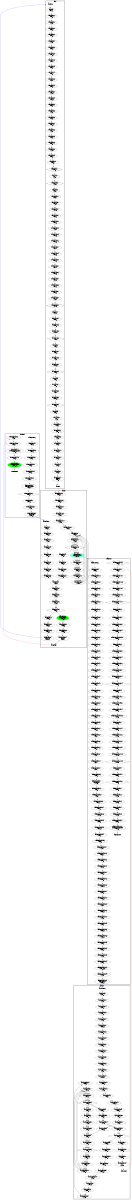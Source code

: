 digraph "CFG" {
fontsize=10;
orientation="portrait";
rankdir="TB";
size="10,8";
starts__bb40 [fontsize=10, label="\"starts__bb40\"\nWCET=4", width="0.01"];
starts__bb__20 [fontsize=10, label="\"starts__bb__20\"\nWCET=4", width="0.01"];
starts_exit [color="white", fontsize=10, label="starts_exit", width="0.01"];
starts__bb43__5 [fontsize=10, label="\"starts__bb43__5\"\nWCET=13", width="0.01"];
starts__bb262__1 [fontsize=10, label="\"starts__bb262__1\"\nRETURN\nWCET=0", width="0.01"];
starts__bb__48 [fontsize=10, label="\"starts__bb__48\"\nWCET=4", width="0.01"];
starts__bb99__5 [fontsize=10, label="\"starts__bb99__5\"\nWCET=4", width="0.01"];
starts__bb72 [fontsize=10, label="\"starts__bb72\"\nWCET=4", width="0.01"];
starts__bb43__27 [fontsize=10, label="\"starts__bb43__27\"\nWCET=4", width="0.01"];
starts__bb90__8 [fontsize=10, label="\"starts__bb90__8\"\nWCET=5", shape=diamond, width="0.01"];
starts__bb__46 [fontsize=10, label="\"starts__bb__46\"\nWCET=4", width="0.01"];
starts__bb43__19 [fontsize=10, label="\"starts__bb43__19\"\nWCET=6", width="0.01"];
starts__bb__61 [fontsize=10, label="\"starts__bb__61\"\nWCET=13", width="0.01"];
starts__bb99__7 [fontsize=10, label="\"starts__bb99__7\"\nWCET=4", width="0.01"];
starts__bb43__17 [fontsize=10, label="\"starts__bb43__17\"\nWCET=4", width="0.01"];
starts__bb81__3 [fontsize=10, label="\"starts__bb81__3\"\nWCET=4", width="0.01"];
starts__bb__63 [fontsize=10, label="\"starts__bb__63\"\nWCET=4", width="0.01"];
starts_entry [color="white", fontsize=10, height="0.01", label="starts_entry", width="0.01"];
starts__bb72__6 [fontsize=10, label="\"starts__bb72__6\"\nWCET=13", width="0.01"];
starts__bb__16 [fontsize=10, label="\"starts__bb__16\"\nWCET=4", width="0.01"];
starts__bb__70 [fontsize=10, label="\"starts__bb__70\"\nWCET=4", width="0.01"];
starts__bb81__6 [fontsize=10, label="\"starts__bb81__6\"\nWCET=13", width="0.01"];
starts__bb43__21 [fontsize=10, label="\"starts__bb43__21\"\nWCET=4", width="0.01"];
starts__bb43__10 [fontsize=10, label="\"starts__bb43__10\"\nWCET=4", width="0.01"];
starts__bb109 [fontsize=10, label="\"starts__bb109\"\nWCET=0", width="0.01"];
starts__bb43__2 [fontsize=10, label="\"starts__bb43__2\"\nWCET=4", width="0.01"];
starts__bb [fontsize=10, label="\"starts__bb\"\nWCET=4", width="0.01"];
starts__bb81__8 [fontsize=10, label="\"starts__bb81__8\"\nWCET=5", shape=diamond, width="0.01"];
starts__bb99__2 [fontsize=10, label="\"starts__bb99__2\"\nWCET=4", width="0.01"];
starts__bb99 [fontsize=10, label="\"starts__bb99\"\nWCET=4", width="0.01"];
starts__bb43__30 [fontsize=10, label="\"starts__bb43__30\"\nWCET=13", width="0.01"];
starts__bb43__8 [fontsize=10, label="\"starts__bb43__8\"\nWCET=4", width="0.01"];
starts__bb43__24 [fontsize=10, label="\"starts__bb43__24\"\nWCET=4", width="0.01"];
starts__bb__72 [fontsize=10, label="\"starts__bb__72\"\nWCET=5", shape=diamond, width="0.01"];
starts__bb72__1 [fontsize=10, label="\"starts__bb72__1\"\nWCET=4", width="0.01"];
starts__bb72__8 [fontsize=10, label="\"starts__bb72__8\"\nWCET=5", shape=diamond, width="0.01"];
starts__bb__54 [fontsize=10, label="\"starts__bb__54\"\nWCET=13", width="0.01"];
starts__bb99__10 [fontsize=10, label="\"starts__bb99__10\"\nWCET=6", width="0.01"];
starts__bb__36 [fontsize=10, label="\"starts__bb__36\"\nWCET=4", width="0.01"];
starts__bb__65 [fontsize=10, label="\"starts__bb__65\"\nWCET=4", width="0.01"];
starts__bb43__7 [fontsize=10, label="\"starts__bb43__7\"\nWCET=6", width="0.01"];
starts__bb__58 [fontsize=10, label="\"starts__bb__58\"\nWCET=4", width="0.01"];
starts__bb90__1 [fontsize=10, label="\"starts__bb90__1\"\nWCET=4", width="0.01"];
starts__bb__44 [fontsize=10, label="\"starts__bb__44\"\nWCET=4", width="0.01"];
starts__bb90 [fontsize=10, label="\"starts__bb90\"\nWCET=4", width="0.01"];
starts__bb99__6 [fontsize=10, label="\"starts__bb99__6\"\nWCET=4", width="0.01"];
starts__bb40__2 [fontsize=10, label="\"starts__bb40__2\"\nWCET=5", shape=diamond, width="0.01"];
starts__bb43__16 [fontsize=10, label="\"starts__bb43__16\"\nWCET=4", width="0.01"];
starts__bb__42 [fontsize=10, label="\"starts__bb__42\"\nWCET=11", width="0.01"];
starts__bb__55 [fontsize=10, label="\"starts__bb__55\"\nWCET=4", width="0.01"];
starts__bb90__3 [fontsize=10, label="\"starts__bb90__3\"\nWCET=4", width="0.01"];
starts__bb__68 [fontsize=10, label="\"starts__bb__68\"\nWCET=13", width="0.01"];
starts__bb43__23 [fontsize=10, label="\"starts__bb43__23\"\nWCET=6", width="0.01"];
starts__bb81__1 [fontsize=10, label="\"starts__bb81__1\"\nWCET=4", width="0.01"];
starts__bb__34 [fontsize=10, label="\"starts__bb__34\"\nWCET=4", width="0.01"];
starts__bb43__13 [fontsize=10, label="\"starts__bb43__13\"\nWCET=13", width="0.01"];
starts__bb43__25 [fontsize=10, label="\"starts__bb43__25\"\nWCET=4", width="0.01"];
starts__bb__43 [fontsize=10, label="\"starts__bb__43\"\nWCET=4", width="0.01"];
starts__bb90__6 [fontsize=10, label="\"starts__bb90__6\"\nWCET=13", width="0.01"];
starts__bb__69 [fontsize=10, label="\"starts__bb__69\"\nWCET=4", width="0.01"];
starts__bb43__15 [fontsize=10, label="\"starts__bb43__15\"\nWCET=6", width="0.01"];
starts__bb72__3 [fontsize=10, label="\"starts__bb72__3\"\nWCET=4", width="0.01"];
starts__bb43__32 [fontsize=10, label="\"starts__bb43__32\"\nWCET=5", shape=diamond, width="0.01"];
starts__bb262 [fontsize=10, label="\"starts__bb262\"\nWCET=4", width="0.01"];
starts__bb__56 [fontsize=10, label="\"starts__bb__56\"\nWCET=4", width="0.01"];
starts__bb99__11 [fontsize=10, label="\"starts__bb99__11\"\nWCET=0", width="0.01"];
starts__bb__18 [fontsize=10, label="\"starts__bb__18\"\nWCET=4", width="0.01"];
starts__bb__62 [fontsize=10, label="\"starts__bb__62\"\nWCET=4", width="0.01"];
starts__bb43 [fontsize=10, label="\"starts__bb43\"\nWCET=4", width="0.01"];
starts__bb__51 [fontsize=10, label="\"starts__bb__51\"\nWCET=13", width="0.01"];
starts__bb__39 [fontsize=10, label="\"starts__bb__39\"\nWCET=13", width="0.01"];
starts__bb99__1 [fontsize=10, label="\"starts__bb99__1\"\nWCET=4", width="0.01"];
starts__bb81 [fontsize=10, label="\"starts__bb81\"\nWCET=4", width="0.01"];
starts__bb43__20 [fontsize=10, label="\"starts__bb43__20\"\nWCET=4", width="0.01"];
starts__bb__32 [fontsize=10, label="\"starts__bb__32\"\nWCET=4", width="0.01"];
add_cell__bb13__7 [fontsize=10, label="\"add_cell__bb13__7\"\nWCET=6", width="0.01"];
add_cell__bb22 [fontsize=10, label="\"add_cell__bb22\"\nWCET=6", width="0.01"];
add_cell__bb28 [fontsize=10, label="\"add_cell__bb28\"\nWCET=6", width="0.01"];
add_cell__bb13__6 [fontsize=10, label="\"add_cell__bb13__6\"\nWCET=6", width="0.01"];
add_cell__bb13__11 [fontsize=10, label="\"add_cell__bb13__11\"\nWCET=2", width="0.01"];
add_cell__bb26 [color=aquamarine, fontsize=10, label="add_cell__bb26\nCREATE _taskFunc0_\nWCET=15", style=filled, width="0.01"];
add_cell__bb4__8 [fontsize=10, label="\"add_cell__bb4__8\"\nWCET=7", shape=diamond, width="0.01"];
add_cell__bb13 [fontsize=10, label="\"add_cell__bb13\"\nWCET=6", width="0.01"];
add_cell__bb__31 [fontsize=10, label="\"add_cell__bb__31\"\nWCET=6", width="0.01"];
add_cell__bb4__1 [fontsize=10, label="\"add_cell__bb4__1\"\nWCET=6", width="0.01"];
add_cell__bb35__1 [fontsize=10, label="\"add_cell__bb35__1\"\nWCET=6", width="0.01"];
add_cell__bb35__2 [fontsize=10, label="\"add_cell__bb35__2\"\nWCET=6", width="0.01"];
add_cell__bb31 [fontsize=10, label="\"add_cell__bb31\"\nWCET=2", width="0.01"];
add_cell__bb22__3 [fontsize=10, label="\"add_cell__bb22__3\"\nWCET=7", shape=diamond, width="0.01"];
add_cell__bb26__1 [fontsize=10, label="\"add_cell__bb26__1\"\nWCET=2", width="0.01"];
add_cell__bb__17 [fontsize=10, label="\"add_cell__bb__17\"\nWCET=6", width="0.01"];
add_cell__bb22__1 [fontsize=10, label="\"add_cell__bb22__1\"\nWCET=6", width="0.01"];
add_cell__bb13__5 [fontsize=10, label="\"add_cell__bb13__5\"\nWCET=6", width="0.01"];
add_cell_exit [color="white", fontsize=10, label="add_cell_exit", width="0.01"];
add_cell__bb__33 [fontsize=10, label="\"add_cell__bb__33\"\nWCET=2", width="0.01"];
add_cell__bb35 [color=green, fontsize=10, label="add_cell__bb35\n(add_cell)taskwait\nWCET=15", style=filled, width="0.01"];
add_cell__bb [fontsize=10, label="\"add_cell__bb\"\nWCET=6", width="0.01"];
add_cell__bb13__4 [fontsize=10, label="add_cell__bb13__4\nCALL starts\nWCET=15", width="0.01"];
add_cell_entry [color="white", fontsize=10, height="0.01", label="add_cell_entry", width="0.01"];
add_cell__bb13__10 [fontsize=10, label="\"add_cell__bb13__10\"\nWCET=6", width="0.01"];
add_cell__bb32 [fontsize=10, label="\"add_cell__bb32\"\nWCET=6", width="0.01"];
add_cell__bb4__6 [fontsize=10, label="\"add_cell__bb4__6\"\nWCET=13", width="0.01"];
add_cell__bb__19 [fontsize=10, label="\"add_cell__bb__19\"\nWCET=6", width="0.01"];
add_cell__bb4__3 [fontsize=10, label="\"add_cell__bb4__3\"\nWCET=6", width="0.01"];
add_cell__bb__32 [fontsize=10, label="\"add_cell__bb__32\"\nWCET=6", width="0.01"];
add_cell__bb32__2 [fontsize=10, label="\"add_cell__bb32__2\"\nWCET=8", width="0.01"];
add_cell__bb__15 [fontsize=10, label="\"add_cell__bb__15\"\nWCET=6", width="0.01"];
add_cell__bb32__3 [fontsize=10, label="\"add_cell__bb32__3\"\nWCET=2", width="0.01"];
add_cell__bb13__9 [fontsize=10, label="\"add_cell__bb13__9\"\nWCET=8", width="0.01"];
add_cell__bb35__4 [fontsize=10, label="\"add_cell__bb35__4\"\nRETURN\nWCET=2", width="0.01"];
add_cell__bb28__3 [fontsize=10, label="\"add_cell__bb28__3\"\nWCET=2", width="0.01"];
add_cell__bb13__3 [fontsize=10, label="\"add_cell__bb13__3\"\nWCET=6", width="0.01"];
add_cell__bb__30 [fontsize=10, label="\"add_cell__bb__30\"\nWCET=6", width="0.01"];
add_cell__bb13__1 [fontsize=10, label="\"add_cell__bb13__1\"\nWCET=6", width="0.01"];
add_cell__bb4 [fontsize=10, label="\"add_cell__bb4\"\nWCET=6", width="0.01"];
add_cell__bb28__2 [fontsize=10, label="\"add_cell__bb28__2\"\nWCET=8", width="0.01"];
lay_down__bb62__3 [fontsize=10, label="\"lay_down__bb62__3\"\nWCET=0", width="0.01"];
lay_down__bb66 [fontsize=10, label="\"lay_down__bb66\"\nWCET=4", width="0.01"];
lay_down__bb65 [fontsize=10, label="\"lay_down__bb65\"\nWCET=0", width="0.01"];
lay_down__bb__22 [fontsize=10, label="\"lay_down__bb__22\"\nWCET=4", width="0.01"];
lay_down__bb50__6 [fontsize=10, label="\"lay_down__bb50__6\"\nWCET=4", width="0.01"];
lay_down__bb__45 [fontsize=10, label="\"lay_down__bb__45\"\nWCET=4", width="0.01"];
lay_down__bb50__9 [fontsize=10, label="\"lay_down__bb50__9\"\nWCET=18", width="0.01"];
lay_down__bb39__10 [fontsize=10, label="\"lay_down__bb39__10\"\nWCET=6", shape=diamond, width="0.01"];
lay_down__bb29 [fontsize=10, label="\"lay_down__bb29\"\nWCET=4", width="0.01"];
lay_down__bb61 [fontsize=10, label="\"lay_down__bb61\"\nWCET=0", width="0.01"];
lay_down__bb__12 [fontsize=10, label="\"lay_down__bb__12\"\nWCET=4", width="0.01"];
lay_down__bb62 [fontsize=10, label="\"lay_down__bb62\"\nWCET=4", width="0.01"];
lay_down__bb__48 [fontsize=10, label="\"lay_down__bb__48\"\nWCET=13", width="0.01"];
lay_down__bb70__1 [fontsize=10, label="\"lay_down__bb70__1\"\nRETURN\nWCET=0", width="0.01"];
lay_down__bb__38 [fontsize=10, label="\"lay_down__bb__38\"\nWCET=4", width="0.01"];
lay_down__bb39__7 [fontsize=10, label="\"lay_down__bb39__7\"\nWCET=18", width="0.01"];
lay_down__bb__42 [fontsize=10, label="\"lay_down__bb__42\"\nWCET=4", width="0.01"];
lay_down__bb__52 [fontsize=10, label="\"lay_down__bb__52\"\nWCET=0", width="0.01"];
lay_down__bb [fontsize=10, label="\"lay_down__bb\"\nWCET=4", width="0.01"];
lay_down__bb60__1 [fontsize=10, label="\"lay_down__bb60__1\"\nWCET=0", width="0.01"];
lay_down__bb__41 [fontsize=10, label="\"lay_down__bb__41\"\nWCET=13", width="0.01"];
lay_down__bb39 [fontsize=10, label="\"lay_down__bb39\"\nWCET=4", width="0.01"];
lay_down__bb35 [fontsize=10, label="\"lay_down__bb35\"\nWCET=4", width="0.01"];
lay_down__bb__27 [fontsize=10, label="\"lay_down__bb__27\"\nWCET=13", width="0.01"];
lay_down__bb39__2 [fontsize=10, label="\"lay_down__bb39__2\"\nWCET=4", width="0.01"];
lay_down__bb29__1 [fontsize=10, label="\"lay_down__bb29__1\"\nWCET=4", width="0.01"];
lay_down__bb39__4 [fontsize=10, label="\"lay_down__bb39__4\"\nWCET=4", width="0.01"];
lay_down__bb33 [fontsize=10, label="\"lay_down__bb33\"\nWCET=4", width="0.01"];
lay_down__bb__24 [fontsize=10, label="\"lay_down__bb__24\"\nWCET=4", width="0.01"];
lay_down__bb__35 [fontsize=10, label="\"lay_down__bb__35\"\nWCET=4", width="0.01"];
lay_down__bb33__1 [fontsize=10, label="\"lay_down__bb33__1\"\nWCET=4", width="0.01"];
lay_down__bb35__3 [fontsize=10, label="\"lay_down__bb35__3\"\nWCET=5", shape=diamond, width="0.01"];
lay_down__bb__34 [fontsize=10, label="\"lay_down__bb__34\"\nWCET=13", width="0.01"];
lay_down_entry [color="white", fontsize=10, height="0.01", label="lay_down_entry", width="0.01"];
lay_down__bb50__2 [fontsize=10, label="\"lay_down__bb50__2\"\nWCET=4", width="0.01"];
lay_down__bb50__4 [fontsize=10, label="\"lay_down__bb50__4\"\nWCET=4", width="0.01"];
lay_down__bb70 [fontsize=10, label="\"lay_down__bb70\"\nWCET=4", width="0.01"];
lay_down__bb__14 [fontsize=10, label="\"lay_down__bb__14\"\nWCET=4", width="0.01"];
lay_down__bb__36 [fontsize=10, label="\"lay_down__bb__36\"\nWCET=4", width="0.01"];
lay_down__bb33__2 [fontsize=10, label="\"lay_down__bb33__2\"\nWCET=0", width="0.01"];
lay_down__bb__49 [fontsize=10, label="\"lay_down__bb__49\"\nWCET=4", width="0.01"];
lay_down__bb__31 [fontsize=10, label="\"lay_down__bb__31\"\nWCET=4", width="0.01"];
lay_down__bb60 [fontsize=10, label="\"lay_down__bb60\"\nWCET=4", width="0.01"];
lay_down_exit [color="white", fontsize=10, label="lay_down_exit", width="0.01"];
lay_down__bb50 [fontsize=10, label="\"lay_down__bb50\"\nWCET=4", width="0.01"];
lay_down__bb__51 [fontsize=10, label="\"lay_down__bb__51\"\nWCET=4", width="0.01"];
lay_down__bb__29 [fontsize=10, label="\"lay_down__bb__29\"\nWCET=4", width="0.01"];
lay_down__bb__28 [fontsize=10, label="\"lay_down__bb__28\"\nWCET=4", width="0.01"];
lay_down__bb35__1 [fontsize=10, label="\"lay_down__bb35__1\"\nWCET=4", width="0.01"];
lay_down__bb66__2 [fontsize=10, label="\"lay_down__bb66__2\"\nWCET=6", width="0.01"];
lay_down__bb66__3 [fontsize=10, label="\"lay_down__bb66__3\"\nWCET=0", width="0.01"];
lay_down__bb__50 [fontsize=10, label="\"lay_down__bb__50\"\nWCET=4", width="0.01"];
lay_down__bb50__10 [fontsize=10, label="\"lay_down__bb50__10\"\nWCET=0", width="0.01"];
lay_down__bb62__2 [fontsize=10, label="\"lay_down__bb62__2\"\nWCET=6", width="0.01"];
lay_down__bb29__3 [fontsize=10, label="\"lay_down__bb29__3\"\nWCET=5", shape=diamond, width="0.01"];
lay_down__bb__43 [fontsize=10, label="\"lay_down__bb__43\"\nWCET=4", width="0.01"];
_thrFunc0___bb__13 [fontsize=10, label="\"_thrFunc0___bb__13\"\nWCET=4", width="0.01"];
_thrFunc0___bb__16 [fontsize=10, label="\"_thrFunc0___bb__16\"\nWCET=5", shape=diamond, width="0.01"];
_thrFunc0___bb8 [fontsize=10, label="\"_thrFunc0___bb8\"\nWCET=4", width="0.01"];
_thrFunc0___bb8__2 [fontsize=10, label="\"_thrFunc0___bb8__2\"\nWCET=4", width="0.01"];
_thrFunc0___bb14 [fontsize=10, label="_thrFunc0___bb14\n(_thrFunc0_)leaving_single\nWCET=13", width="0.01"];
_thrFunc0___bb15 [color=green, fontsize=10, label="_thrFunc0___bb15\n(_thrFunc0_)taskwait\nWCET=13", style=filled, width="0.01"];
_thrFunc0___bb__8 [fontsize=10, label="\"_thrFunc0___bb__8\"\nWCET=4", width="0.01"];
_thrFunc0___bb__6 [fontsize=10, label="\"_thrFunc0___bb__6\"\nWCET=4", width="0.01"];
_thrFunc0___bb__12 [fontsize=10, label="\"_thrFunc0___bb__12\"\nWCET=4", width="0.01"];
_thrFunc0___bb__14 [fontsize=10, label="_thrFunc0___bb__14\n(_thrFunc0_)mysingle\nWCET=13", width="0.01"];
_thrFunc0___bb8__5 [fontsize=10, label="\"_thrFunc0___bb8__5\"\nWCET=5", width="0.01"];
_thrFunc0__exit [color="white", fontsize=10, label="_thrFunc0__exit", width="0.01"];
_thrFunc0___bb8__3 [fontsize=10, label="_thrFunc0___bb8__3\nCALL add_cell\nWCET=13", width="0.01"];
_thrFunc0___bb [fontsize=10, label="\"_thrFunc0___bb\"\nWCET=4", width="0.01"];
_thrFunc0___bb8__6 [fontsize=10, label="\"_thrFunc0___bb8__6\"\nWCET=0", width="0.01"];
_thrFunc0___bb__10 [fontsize=10, label="\"_thrFunc0___bb__10\"\nWCET=4", width="0.01"];
_thrFunc0___bb14__1 [fontsize=10, label="\"_thrFunc0___bb14__1\"\nWCET=0", width="0.01"];
_thrFunc0__entry [color="white", fontsize=10, height="0.01", label="_thrFunc0__entry", width="0.01"];
_taskFunc0___bb__89 [fontsize=10, label="\"_taskFunc0___bb__89\"\nWCET=4", width="0.01"];
_taskFunc0___bb161__6 [fontsize=10, label="\"_taskFunc0___bb161__6\"\nWCET=4", width="0.01"];
_taskFunc0___bb__153 [fontsize=10, label="\"_taskFunc0___bb__153\"\nWCET=5", shape=diamond, width="0.01"];
_taskFunc0___bb__139 [fontsize=10, label="\"_taskFunc0___bb__139\"\nWCET=4", width="0.01"];
_taskFunc0___bb__149 [fontsize=10, label="\"_taskFunc0___bb__149\"\nWCET=4", width="0.01"];
_taskFunc0___bb [fontsize=10, label="\"_taskFunc0___bb\"\nWCET=4", width="0.01"];
_taskFunc0___bb__35 [fontsize=10, label="\"_taskFunc0___bb__35\"\nWCET=4", width="0.01"];
_taskFunc0___bb__40 [fontsize=10, label="\"_taskFunc0___bb__40\"\nWCET=4", width="0.01"];
_taskFunc0___bb__127 [fontsize=10, label="\"_taskFunc0___bb__127\"\nWCET=4", width="0.01"];
_taskFunc0__entry [color="white", fontsize=10, height="0.01", label="_taskFunc0__entry", width="0.01"];
_taskFunc0___bb111__1 [fontsize=10, label="\"_taskFunc0___bb111__1\"\nWCET=4", width="0.01"];
_taskFunc0___bb211 [fontsize=10, label="\"_taskFunc0___bb211\"\nWCET=0", width="0.01"];
_taskFunc0___bb161__8 [fontsize=10, label="\"_taskFunc0___bb161__8\"\nWCET=8", width="0.01"];
_taskFunc0___bb212 [fontsize=10, label="\"_taskFunc0___bb212\"\nWCET=0", width="0.01"];
_taskFunc0___bb__50 [fontsize=10, label="\"_taskFunc0___bb__50\"\nWCET=4", width="0.01"];
_taskFunc0___bb__116 [fontsize=10, label="\"_taskFunc0___bb__116\"\nWCET=13", width="0.01"];
_taskFunc0___bb123__1 [fontsize=10, label="\"_taskFunc0___bb123__1\"\nWCET=4", width="0.01"];
_taskFunc0___bb__121 [fontsize=10, label="\"_taskFunc0___bb__121\"\nWCET=13", width="0.01"];
_taskFunc0___bb111__8 [fontsize=10, label="\"_taskFunc0___bb111__8\"\nWCET=13", width="0.01"];
_taskFunc0___bb__129 [fontsize=10, label="\"_taskFunc0___bb__129\"\nWCET=4", width="0.01"];
_taskFunc0___bb149 [fontsize=10, label="\"_taskFunc0___bb149\"\nWCET=4", width="0.01"];
_taskFunc0___bb__57 [fontsize=10, label="\"_taskFunc0___bb__57\"\nWCET=4", width="0.01"];
_taskFunc0___bb135__4 [fontsize=10, label="\"_taskFunc0___bb135__4\"\nWCET=4", width="0.01"];
_taskFunc0___bb__63 [fontsize=10, label="\"_taskFunc0___bb__63\"\nWCET=4", width="0.01"];
_taskFunc0___bb__52 [fontsize=10, label="\"_taskFunc0___bb__52\"\nWCET=6", width="0.01"];
_taskFunc0___bb__42 [fontsize=10, label="\"_taskFunc0___bb__42\"\nWCET=6", width="0.01"];
_taskFunc0___bb111__4 [fontsize=10, label="\"_taskFunc0___bb111__4\"\nWCET=4", width="0.01"];
_taskFunc0___bb__70 [fontsize=10, label="\"_taskFunc0___bb__70\"\nWCET=4", width="0.01"];
_taskFunc0___bb__66 [fontsize=10, label="\"_taskFunc0___bb__66\"\nWCET=4", width="0.01"];
_taskFunc0___bb123__3 [fontsize=10, label="\"_taskFunc0___bb123__3\"\nWCET=4", width="0.01"];
_taskFunc0___bb__96 [fontsize=10, label="\"_taskFunc0___bb__96\"\nWCET=4", width="0.01"];
_taskFunc0___bb123__4___1 [fontsize=10, label="\"_taskFunc0___bb123__4___1\"\nWCET=0", width="0.01"];
_taskFunc0___bb__27 [fontsize=10, label="\"_taskFunc0___bb__27\"\nWCET=4", width="0.01"];
_taskFunc0___bb135 [fontsize=10, label="\"_taskFunc0___bb135\"\nWCET=4", width="0.01"];
_taskFunc0___bb__151 [fontsize=10, label="_taskFunc0___bb__151\nCALL lay_down\nWCET=13", width="0.01"];
_taskFunc0___bb__67 [fontsize=10, label="\"_taskFunc0___bb__67\"\nWCET=10", width="0.01"];
_taskFunc0___bb__106 [fontsize=10, label="\"_taskFunc0___bb__106\"\nWCET=4", width="0.01"];
_taskFunc0___bb__62 [fontsize=10, label="\"_taskFunc0___bb__62\"\nWCET=4", width="0.01"];
_taskFunc0___bb149__4___1 [fontsize=10, label="\"_taskFunc0___bb149__4___1\"\nWCET=0", width="0.01"];
_taskFunc0___bb__30 [fontsize=10, label="\"_taskFunc0___bb__30\"\nWCET=4", width="0.01"];
_taskFunc0___bb161__15 [fontsize=10, label="\"_taskFunc0___bb161__15\"\nWCET=5", shape=diamond, width="0.01"];
_taskFunc0___bb__83 [fontsize=10, label="\"_taskFunc0___bb__83\"\nWCET=11", width="0.01"];
_taskFunc0___bb__122 [fontsize=10, label="\"_taskFunc0___bb__122\"\nWCET=4", width="0.01"];
_taskFunc0___bb123 [fontsize=10, label="\"_taskFunc0___bb123\"\nWCET=4", width="0.01"];
_taskFunc0___bb__100 [fontsize=10, label="\"_taskFunc0___bb__100\"\nWCET=13", width="0.01"];
_taskFunc0___bb__54 [fontsize=10, label="\"_taskFunc0___bb__54\"\nWCET=4", width="0.01"];
_taskFunc0___bb215 [fontsize=10, label="\"_taskFunc0___bb215\"\nWCET=4", width="0.01"];
_taskFunc0___bb__143 [fontsize=10, label="\"_taskFunc0___bb__143\"\nWCET=17", width="0.01"];
_taskFunc0___bb__18 [fontsize=10, label="\"_taskFunc0___bb__18\"\nWCET=4", width="0.01"];
_taskFunc0___bb161__4 [fontsize=10, label="\"_taskFunc0___bb161__4\"\nWCET=4", width="0.01"];
_taskFunc0___bb__93 [fontsize=10, label="\"_taskFunc0___bb__93\"\nWCET=13", width="0.01"];
_taskFunc0___bb149__1 [fontsize=10, label="\"_taskFunc0___bb149__1\"\nWCET=4", width="0.01"];
_taskFunc0___bb111__3 [fontsize=10, label="\"_taskFunc0___bb111__3\"\nWCET=4", width="0.01"];
_taskFunc0__exit [color="white", fontsize=10, label="_taskFunc0__exit", width="0.01"];
_taskFunc0___bb__77 [fontsize=10, label="_taskFunc0___bb__77\nCALL memcpy\nWCET=20", width="0.01"];
_taskFunc0___bb__61 [fontsize=10, label="\"_taskFunc0___bb__61\"\nWCET=6", width="0.01"];
_taskFunc0___bb135__11 [fontsize=10, label="\"_taskFunc0___bb135__11\"\nWCET=13", width="0.01"];
_taskFunc0___bb__56 [fontsize=10, label="\"_taskFunc0___bb__56\"\nWCET=6", width="0.01"];
_taskFunc0___bb214 [fontsize=10, label="\"_taskFunc0___bb214\"\nWCET=0", width="0.01"];
_taskFunc0___bb__47 [fontsize=10, label="\"_taskFunc0___bb__47\"\nWCET=6", width="0.01"];
_taskFunc0___bb161 [fontsize=10, label="\"_taskFunc0___bb161\"\nWCET=4", width="0.01"];
_taskFunc0___bb161__9 [fontsize=10, label="\"_taskFunc0___bb161__9\"\nWCET=4", width="0.01"];
_taskFunc0___bb__111 [fontsize=10, label="\"_taskFunc0___bb__111\"\nWCET=4", width="0.01"];
_taskFunc0___bb161__13 [fontsize=10, label="\"_taskFunc0___bb161__13\"\nWCET=13", width="0.01"];
_taskFunc0___bb135__3 [fontsize=10, label="\"_taskFunc0___bb135__3\"\nWCET=4", width="0.01"];
_taskFunc0___bb__25 [fontsize=10, label="\"_taskFunc0___bb__25\"\nWCET=4", width="0.01"];
_taskFunc0___bb__20 [fontsize=10, label="\"_taskFunc0___bb__20\"\nWCET=4", width="0.01"];
_taskFunc0___bb__43 [fontsize=10, label="\"_taskFunc0___bb__43\"\nWCET=4", width="0.01"];
_taskFunc0___bb194 [fontsize=10, label="\"_taskFunc0___bb194\"\nWCET=4", width="0.01"];
_taskFunc0___bb__33 [fontsize=10, label="\"_taskFunc0___bb__33\"\nWCET=4", width="0.01"];
_taskFunc0___bb149__4 [fontsize=10, label="\"_taskFunc0___bb149__4\"\nWCET=4", width="0.01"];
_taskFunc0___bb__110 [fontsize=10, label="\"_taskFunc0___bb__110\"\nWCET=17", width="0.01"];
_taskFunc0___bb__145 [fontsize=10, label="\"_taskFunc0___bb__145\"\nWCET=4", width="0.01"];
_taskFunc0___bb__146 [fontsize=10, label="\"_taskFunc0___bb__146\"\nWCET=4", width="0.01"];
_taskFunc0___bb__113 [fontsize=10, label="\"_taskFunc0___bb__113\"\nWCET=4", width="0.01"];
_taskFunc0___bb149__3 [fontsize=10, label="\"_taskFunc0___bb149__3\"\nWCET=6", width="0.01"];
_taskFunc0___bb__38 [fontsize=10, label="\"_taskFunc0___bb__38\"\nWCET=4", width="0.01"];
_taskFunc0___bb__37 [fontsize=10, label="\"_taskFunc0___bb__37\"\nWCET=6", width="0.01"];
_taskFunc0___bb194__1 [fontsize=10, label="\"_taskFunc0___bb194__1\"\nWCET=4", width="0.01"];
_taskFunc0___bb__28 [fontsize=10, label="\"_taskFunc0___bb__28\"\nWCET=4", width="0.01"];
_taskFunc0___bb__45 [fontsize=10, label="\"_taskFunc0___bb__45\"\nWCET=4", width="0.01"];
_taskFunc0___bb194__3 [fontsize=10, label="\"_taskFunc0___bb194__3\"\nWCET=5", shape=diamond, width="0.01"];
_taskFunc0___bb__148 [fontsize=10, label="\"_taskFunc0___bb__148\"\nWCET=16388", width="0.01"];
_taskFunc0___bb__48 [fontsize=10, label="\"_taskFunc0___bb__48\"\nWCET=4", width="0.01"];
_taskFunc0___bb__136 [fontsize=10, label="\"_taskFunc0___bb__136\"\nWCET=13", width="0.01"];
_taskFunc0___bb__59 [fontsize=10, label="\"_taskFunc0___bb__59\"\nWCET=4", width="0.01"];
_taskFunc0___bb215__1 [fontsize=10, label="\"_taskFunc0___bb215__1\"\nWCET=4", width="0.01"];
_taskFunc0___bb111__11 [fontsize=10, label="\"_taskFunc0___bb111__11\"\nWCET=7", shape=diamond, width="0.01"];
_taskFunc0___bb135__6 [fontsize=10, label="\"_taskFunc0___bb135__6\"\nWCET=6", width="0.01"];
_taskFunc0___bb__88 [fontsize=10, label="\"_taskFunc0___bb__88\"\nWCET=13", width="0.01"];
_taskFunc0___bb123__4 [fontsize=10, label="\"_taskFunc0___bb123__4\"\nWCET=4", width="0.01"];
_taskFunc0___bb135__7 [fontsize=10, label="\"_taskFunc0___bb135__7\"\nWCET=4", width="0.01"];
_taskFunc0___bb__80 [fontsize=10, label="\"_taskFunc0___bb__80\"\nWCET=4", width="0.01"];
_taskFunc0___bb__32 [fontsize=10, label="\"_taskFunc0___bb__32\"\nWCET=6", width="0.01"];
_taskFunc0___bb__126 [fontsize=10, label="\"_taskFunc0___bb__126\"\nWCET=13", width="0.01"];
_taskFunc0___bb__103 [fontsize=10, label="\"_taskFunc0___bb__103\"\nWCET=11", width="0.01"];
_taskFunc0___bb__133 [fontsize=10, label="\"_taskFunc0___bb__133\"\nWCET=13", width="0.01"];
_taskFunc0___bb__84 [fontsize=10, label="\"_taskFunc0___bb__84\"\nWCET=4", width="0.01"];
_taskFunc0___bb__78 [fontsize=10, label="\"_taskFunc0___bb__78\"\nWCET=4", width="0.01"];
_taskFunc0___bb__94 [fontsize=10, label="\"_taskFunc0___bb__94\"\nWCET=4", width="0.01"];
_taskFunc0___bb__73 [fontsize=10, label="\"_taskFunc0___bb__73\"\nWCET=4", width="0.01"];
_taskFunc0___bb__71 [fontsize=10, label="\"_taskFunc0___bb__71\"\nWCET=4", width="0.01"];
_taskFunc0___bb135__14 [fontsize=10, label="\"_taskFunc0___bb135__14\"\nWCET=7", shape=diamond, width="0.01"];
_taskFunc0___bb215__3 [fontsize=10, label="_taskFunc0___bb215__3\n(_taskFunc0_)taskenv_free\nWCET=13", width="0.01"];
_taskFunc0___bb__117 [fontsize=10, label="\"_taskFunc0___bb__117\"\nWCET=4", width="0.01"];
_taskFunc0___bb213 [fontsize=10, label="\"_taskFunc0___bb213\"\nWCET=0", width="0.01"];
_taskFunc0___bb111 [fontsize=10, label="\"_taskFunc0___bb111\"\nWCET=4", width="0.01"];
starts__bb40 -> starts__bb40__2  [key=0];
starts__bb__20 -> starts__bb__32  [key=0];
starts_exit -> add_cell__bb13__5  [color=red, key=0];
starts__bb43__5 -> starts__bb43__7  [key=0];
starts__bb262__1 -> starts_exit  [key=0];
starts__bb__48 -> starts__bb__51  [key=0];
starts__bb99__5 -> starts__bb99__6  [key=0];
starts__bb72 -> starts__bb72__1  [key=0];
starts__bb43__27 -> starts__bb43__30  [key=0];
starts__bb90__8 -> starts__bb99  [key=0];
starts__bb__46 -> starts__bb__48  [key=0];
starts__bb43__19 -> starts__bb43__20  [key=0];
starts__bb__61 -> starts__bb__62  [key=0];
starts__bb99__7 -> starts__bb99__10  [key=0];
starts__bb43__17 -> starts__bb43__19  [key=0];
starts__bb81__3 -> starts__bb81__6  [key=0];
starts__bb__63 -> starts__bb__65  [key=0];
starts_entry -> starts__bb  [key=0];
starts__bb72__6 -> starts__bb72__8  [key=0];
starts__bb__16 -> starts__bb__18  [key=0];
starts__bb__70 -> starts__bb__72  [key=0];
starts__bb81__6 -> starts__bb81__8  [key=0];
starts__bb43__21 -> starts__bb43__23  [key=0];
starts__bb43__10 -> starts__bb43__13  [key=0];
starts__bb109 -> starts__bb262  [key=0];
starts__bb43__2 -> starts__bb43__5  [key=0];
starts__bb -> starts__bb__16  [key=0];
starts__bb81__8 -> starts__bb90  [key=0];
starts__bb99__2 -> starts__bb99__5  [key=0];
starts__bb99 -> starts__bb99__1  [key=0];
starts__bb43__30 -> starts__bb43__32  [key=0];
starts__bb43__8 -> starts__bb43__10  [key=0];
starts__bb43__24 -> starts__bb43__25  [key=0];
starts__bb__72 -> starts__bb40  [key=0];
starts__bb72__1 -> starts__bb72__3  [key=0];
starts__bb72__8 -> starts__bb81  [key=0];
starts__bb__54 -> starts__bb__55  [key=0];
starts__bb99__10 -> starts__bb99__11  [key=0];
starts__bb__36 -> starts__bb__39  [key=0];
starts__bb__65 -> starts__bb__68  [key=0];
starts__bb43__7 -> starts__bb43__8  [key=0];
starts__bb__58 -> starts__bb__61  [key=0];
starts__bb90__1 -> starts__bb90__3  [key=0];
starts__bb__44 -> starts__bb__46  [key=0];
starts__bb90 -> starts__bb90__1  [key=0];
starts__bb99__6 -> starts__bb99__7  [key=0];
starts__bb40__2 -> starts__bb43  [key=0];
starts__bb43__16 -> starts__bb43__17  [key=0];
starts__bb__42 -> starts__bb__43  [key=0];
starts__bb__55 -> starts__bb__56  [key=0];
starts__bb90__3 -> starts__bb90__6  [key=0];
starts__bb__68 -> starts__bb__69  [key=0];
starts__bb43__23 -> starts__bb43__24  [key=0];
starts__bb81__1 -> starts__bb81__3  [key=0];
starts__bb__34 -> starts__bb__36  [key=0];
starts__bb43__13 -> starts__bb43__15  [key=0];
starts__bb43__25 -> starts__bb43__27  [key=0];
starts__bb__43 -> starts__bb__44  [key=0];
starts__bb90__6 -> starts__bb90__8  [key=0];
starts__bb__69 -> starts__bb__70  [key=0];
starts__bb43__15 -> starts__bb43__16  [key=0];
starts__bb72__3 -> starts__bb72__6  [key=0];
starts__bb43__32 -> starts__bb72  [key=0];
starts__bb262 -> starts__bb262__1  [key=0];
starts__bb__56 -> starts__bb__58  [key=0];
starts__bb99__11 -> starts__bb109  [key=0];
starts__bb__18 -> starts__bb__20  [key=0];
starts__bb__62 -> starts__bb__63  [key=0];
starts__bb43 -> starts__bb43__2  [key=0];
starts__bb__51 -> starts__bb__54  [key=0];
starts__bb__39 -> starts__bb__42  [key=0];
starts__bb99__1 -> starts__bb99__2  [key=0];
starts__bb81 -> starts__bb81__1  [key=0];
starts__bb43__20 -> starts__bb43__21  [key=0];
starts__bb__32 -> starts__bb__34  [key=0];
add_cell__bb13__7 -> add_cell__bb13__9  [key=0];
add_cell__bb22 -> add_cell__bb22__1  [key=0];
add_cell__bb22 -> add_cell__bb22__1  [key=1];
add_cell__bb22 -> add_cell__bb22__1  [key=2];
add_cell__bb22 -> add_cell__bb22__1  [key=3];
add_cell__bb22 -> add_cell__bb22__1  [key=4];
add_cell__bb22 -> add_cell__bb22__1  [key=5];
add_cell__bb28 -> add_cell__bb28__2  [key=0];
add_cell__bb28 -> add_cell__bb28__2  [key=1];
add_cell__bb28 -> add_cell__bb28__2  [key=2];
add_cell__bb28 -> add_cell__bb28__2  [key=3];
add_cell__bb28 -> add_cell__bb28__2  [key=4];
add_cell__bb13__6 -> add_cell__bb13__7  [key=0];
add_cell__bb13__11 -> add_cell__bb22  [key=0];
add_cell__bb26 -> add_cell__bb26__1  [key=0];
add_cell__bb26 -> add_cell__bb26__1  [key=1];
add_cell__bb26 -> add_cell__bb26__1  [key=2];
add_cell__bb26 -> add_cell__bb26__1  [key=3];
add_cell__bb26 -> add_cell__bb26__1  [key=4];
add_cell__bb26 -> _taskFunc0__entry  [color=blue, key=0];
add_cell__bb4__8 -> add_cell__bb13  [key=0];
add_cell__bb4__8 -> add_cell__bb35  [key=0];
add_cell__bb13 -> add_cell__bb13__1  [key=0];
add_cell__bb__31 -> add_cell__bb__32  [key=0];
add_cell__bb4__1 -> add_cell__bb4__3  [key=0];
add_cell__bb4__1 -> add_cell__bb4__3  [key=1];
add_cell__bb35__1 -> add_cell__bb35__2  [key=0];
add_cell__bb35__2 -> add_cell__bb35__4  [key=0];
add_cell__bb31 -> add_cell__bb32  [key=0];
add_cell__bb22__3 -> add_cell__bb26  [key=0];
add_cell__bb22__3 -> add_cell__bb26  [key=1];
add_cell__bb22__3 -> add_cell__bb26  [key=2];
add_cell__bb22__3 -> add_cell__bb26  [key=3];
add_cell__bb22__3 -> add_cell__bb26  [key=4];
add_cell__bb22__3 -> add_cell__bb31  [key=0];
add_cell__bb26__1 -> add_cell__bb28  [key=0];
add_cell__bb26__1 -> add_cell__bb28  [key=1];
add_cell__bb26__1 -> add_cell__bb28  [key=2];
add_cell__bb26__1 -> add_cell__bb28  [key=3];
add_cell__bb26__1 -> add_cell__bb28  [key=4];
add_cell__bb__17 -> add_cell__bb__19  [key=0];
add_cell__bb22__1 -> add_cell__bb22__3  [key=0];
add_cell__bb22__1 -> add_cell__bb22__3  [key=1];
add_cell__bb22__1 -> add_cell__bb22__3  [key=2];
add_cell__bb22__1 -> add_cell__bb22__3  [key=3];
add_cell__bb22__1 -> add_cell__bb22__3  [key=4];
add_cell__bb22__1 -> add_cell__bb22__3  [key=5];
add_cell__bb13__5 -> add_cell__bb13__6  [key=0];
add_cell_exit -> _thrFunc0___bb8__5  [color=red, key=0];
add_cell__bb__33 -> add_cell__bb4  [key=0];
add_cell__bb35 -> add_cell__bb35__1  [key=0];
add_cell__bb -> add_cell__bb__15  [key=0];
add_cell__bb13__4 -> starts_entry  [color=blue, key=0];
add_cell_entry -> add_cell__bb  [key=0];
add_cell__bb13__10 -> add_cell__bb13__11  [key=0];
add_cell__bb32 -> add_cell__bb32__2  [key=0];
add_cell__bb4__6 -> add_cell__bb4__8  [key=0];
add_cell__bb4__6 -> add_cell__bb4__8  [key=1];
add_cell__bb__19 -> add_cell__bb__30  [key=0];
add_cell__bb4__3 -> add_cell__bb4__6  [key=0];
add_cell__bb4__3 -> add_cell__bb4__6  [key=1];
add_cell__bb__32 -> add_cell__bb__33  [key=0];
add_cell__bb32__2 -> add_cell__bb32__3  [key=0];
add_cell__bb__15 -> add_cell__bb__17  [key=0];
add_cell__bb32__3 -> add_cell__bb4  [key=0];
add_cell__bb13__9 -> add_cell__bb13__10  [key=0];
add_cell__bb35__4 -> add_cell_exit  [key=0];
add_cell__bb28__3 -> add_cell__bb22  [key=0];
add_cell__bb28__3 -> add_cell__bb22  [key=1];
add_cell__bb28__3 -> add_cell__bb22  [key=2];
add_cell__bb28__3 -> add_cell__bb22  [key=3];
add_cell__bb28__3 -> add_cell__bb22  [key=4];
add_cell__bb13__3 -> add_cell__bb13__4  [key=0];
add_cell__bb__30 -> add_cell__bb__31  [key=0];
add_cell__bb13__1 -> add_cell__bb13__3  [key=0];
add_cell__bb4 -> add_cell__bb4__1  [key=0];
add_cell__bb4 -> add_cell__bb4__1  [key=1];
add_cell__bb28__2 -> add_cell__bb28__3  [key=0];
add_cell__bb28__2 -> add_cell__bb28__3  [key=1];
add_cell__bb28__2 -> add_cell__bb28__3  [key=2];
add_cell__bb28__2 -> add_cell__bb28__3  [key=3];
add_cell__bb28__2 -> add_cell__bb28__3  [key=4];
lay_down__bb62__3 -> lay_down__bb35  [key=0];
lay_down__bb66 -> lay_down__bb66__2  [key=0];
lay_down__bb66 -> lay_down__bb66__2  [key=1];
lay_down__bb66 -> lay_down__bb66__2  [key=2];
lay_down__bb65 -> lay_down__bb66  [key=0];
lay_down__bb65 -> lay_down__bb66  [key=1];
lay_down__bb65 -> lay_down__bb66  [key=2];
lay_down__bb__22 -> lay_down__bb__24  [key=0];
lay_down__bb50__6 -> lay_down__bb50__9  [key=0];
lay_down__bb__45 -> lay_down__bb__48  [key=0];
lay_down__bb50__9 -> lay_down__bb50__10  [key=0];
lay_down__bb39__10 -> lay_down__bb50  [key=0];
lay_down__bb39__10 -> lay_down__bb60  [key=0];
lay_down__bb29 -> lay_down__bb29__1  [key=0];
lay_down__bb29 -> lay_down__bb29__1  [key=1];
lay_down__bb29 -> lay_down__bb29__1  [key=2];
lay_down__bb29 -> lay_down__bb29__1  [key=3];
lay_down__bb61 -> lay_down__bb62  [key=0];
lay_down__bb__12 -> lay_down__bb__14  [key=0];
lay_down__bb62 -> lay_down__bb62__2  [key=0];
lay_down__bb__48 -> lay_down__bb__49  [key=0];
lay_down__bb70__1 -> lay_down_exit  [key=0];
lay_down__bb__38 -> lay_down__bb__41  [key=0];
lay_down__bb39__7 -> lay_down__bb39__10  [key=0];
lay_down__bb39__7 -> lay_down__bb39__10  [key=1];
lay_down__bb__42 -> lay_down__bb__43  [key=0];
lay_down__bb__52 -> lay_down__bb29  [key=0];
lay_down__bb -> lay_down__bb__12  [key=0];
lay_down__bb60__1 -> lay_down__bb70  [key=0];
lay_down__bb__41 -> lay_down__bb__42  [key=0];
lay_down__bb39 -> lay_down__bb39__2  [key=0];
lay_down__bb39 -> lay_down__bb39__2  [key=1];
lay_down__bb35 -> lay_down__bb35__1  [key=0];
lay_down__bb35 -> lay_down__bb35__1  [key=1];
lay_down__bb35 -> lay_down__bb35__1  [key=2];
lay_down__bb35 -> lay_down__bb35__1  [key=3];
lay_down__bb35 -> lay_down__bb35__1  [key=4];
lay_down__bb__27 -> lay_down__bb__28  [key=0];
lay_down__bb39__2 -> lay_down__bb39__4  [key=0];
lay_down__bb39__2 -> lay_down__bb39__4  [key=1];
lay_down__bb29__1 -> lay_down__bb29__3  [key=0];
lay_down__bb29__1 -> lay_down__bb29__3  [key=1];
lay_down__bb29__1 -> lay_down__bb29__3  [key=2];
lay_down__bb29__1 -> lay_down__bb29__3  [key=3];
lay_down__bb39__4 -> lay_down__bb39__7  [key=0];
lay_down__bb39__4 -> lay_down__bb39__7  [key=1];
lay_down__bb33 -> lay_down__bb33__1  [key=0];
lay_down__bb33 -> lay_down__bb33__1  [key=1];
lay_down__bb33 -> lay_down__bb33__1  [key=2];
lay_down__bb33 -> lay_down__bb33__1  [key=3];
lay_down__bb__24 -> lay_down__bb__27  [key=0];
lay_down__bb__35 -> lay_down__bb__36  [key=0];
lay_down__bb33__1 -> lay_down__bb33__2  [key=0];
lay_down__bb33__1 -> lay_down__bb33__2  [key=1];
lay_down__bb33__1 -> lay_down__bb33__2  [key=2];
lay_down__bb33__1 -> lay_down__bb33__2  [key=3];
lay_down__bb35__3 -> lay_down__bb39  [key=0];
lay_down__bb35__3 -> lay_down__bb39  [key=1];
lay_down__bb35__3 -> lay_down__bb65  [key=0];
lay_down__bb35__3 -> lay_down__bb65  [key=1];
lay_down__bb35__3 -> lay_down__bb65  [key=2];
lay_down__bb__34 -> lay_down__bb__35  [key=0];
lay_down_entry -> lay_down__bb  [key=0];
lay_down__bb50__2 -> lay_down__bb50__4  [key=0];
lay_down__bb50__4 -> lay_down__bb50__6  [key=0];
lay_down__bb70 -> lay_down__bb70__1  [key=0];
lay_down__bb__14 -> lay_down__bb__22  [key=0];
lay_down__bb__36 -> lay_down__bb__38  [key=0];
lay_down__bb33__2 -> lay_down__bb35  [key=0];
lay_down__bb33__2 -> lay_down__bb35  [key=1];
lay_down__bb33__2 -> lay_down__bb35  [key=2];
lay_down__bb33__2 -> lay_down__bb35  [key=3];
lay_down__bb__49 -> lay_down__bb__50  [key=0];
lay_down__bb__31 -> lay_down__bb__34  [key=0];
lay_down__bb60 -> lay_down__bb60__1  [key=0];
lay_down_exit -> _taskFunc0___bb__153  [color=red, key=0];
lay_down__bb50 -> lay_down__bb50__2  [key=0];
lay_down__bb__51 -> lay_down__bb__52  [key=0];
lay_down__bb__29 -> lay_down__bb__31  [key=0];
lay_down__bb__28 -> lay_down__bb__29  [key=0];
lay_down__bb35__1 -> lay_down__bb35__3  [key=0];
lay_down__bb35__1 -> lay_down__bb35__3  [key=1];
lay_down__bb35__1 -> lay_down__bb35__3  [key=2];
lay_down__bb35__1 -> lay_down__bb35__3  [key=3];
lay_down__bb35__1 -> lay_down__bb35__3  [key=4];
lay_down__bb66__2 -> lay_down__bb66__3  [key=0];
lay_down__bb66__2 -> lay_down__bb66__3  [key=1];
lay_down__bb66__2 -> lay_down__bb66__3  [key=2];
lay_down__bb66__3 -> lay_down__bb29  [key=0];
lay_down__bb66__3 -> lay_down__bb29  [key=1];
lay_down__bb66__3 -> lay_down__bb29  [key=2];
lay_down__bb__50 -> lay_down__bb__51  [key=0];
lay_down__bb50__10 -> lay_down__bb61  [key=0];
lay_down__bb62__2 -> lay_down__bb62__3  [key=0];
lay_down__bb29__3 -> lay_down__bb33  [key=0];
lay_down__bb29__3 -> lay_down__bb33  [key=1];
lay_down__bb29__3 -> lay_down__bb33  [key=2];
lay_down__bb29__3 -> lay_down__bb33  [key=3];
lay_down__bb__43 -> lay_down__bb__45  [key=0];
_thrFunc0___bb__13 -> _thrFunc0___bb__14  [key=0];
_thrFunc0___bb__16 -> _thrFunc0___bb8  [key=0];
_thrFunc0___bb8 -> _thrFunc0___bb8__2  [key=0];
_thrFunc0___bb8__2 -> _thrFunc0___bb8__3  [key=0];
_thrFunc0___bb14 -> _thrFunc0___bb14__1  [key=0];
_thrFunc0___bb15 -> _thrFunc0__exit  [key=0];
_thrFunc0___bb__8 -> _thrFunc0___bb__10  [key=0];
_thrFunc0___bb__6 -> _thrFunc0___bb__8  [key=0];
_thrFunc0___bb__12 -> _thrFunc0___bb__13  [key=0];
_thrFunc0___bb__14 -> _thrFunc0___bb__16  [key=0];
_thrFunc0___bb8__5 -> _thrFunc0___bb8__6  [key=0];
_thrFunc0___bb8__3 -> add_cell_entry  [color=blue, key=0];
_thrFunc0___bb -> _thrFunc0___bb__6  [key=0];
_thrFunc0___bb8__6 -> _thrFunc0___bb14  [key=0];
_thrFunc0___bb__10 -> _thrFunc0___bb__12  [key=0];
_thrFunc0___bb14__1 -> _thrFunc0___bb15  [key=0];
_thrFunc0__entry -> _thrFunc0___bb  [key=0];
_taskFunc0___bb__89 -> _taskFunc0___bb__93  [key=0];
_taskFunc0___bb161__6 -> _taskFunc0___bb161__8  [key=0];
_taskFunc0___bb__153 -> _taskFunc0___bb111  [key=0];
_taskFunc0___bb__139 -> _taskFunc0___bb__143  [key=0];
_taskFunc0___bb__149 -> _taskFunc0___bb__151  [key=0];
_taskFunc0___bb -> _taskFunc0___bb__18  [key=0];
_taskFunc0___bb__35 -> _taskFunc0___bb__37  [key=0];
_taskFunc0___bb__40 -> _taskFunc0___bb__42  [key=0];
_taskFunc0___bb__127 -> _taskFunc0___bb__129  [key=0];
_taskFunc0__entry -> _taskFunc0___bb  [key=0];
_taskFunc0___bb111__1 -> _taskFunc0___bb111__3  [key=0];
_taskFunc0___bb211 -> _taskFunc0___bb212  [key=0];
_taskFunc0___bb161__8 -> _taskFunc0___bb161__9  [key=0];
_taskFunc0___bb212 -> _taskFunc0___bb213  [key=0];
_taskFunc0___bb__50 -> _taskFunc0___bb__52  [key=0];
_taskFunc0___bb__116 -> _taskFunc0___bb__117  [key=0];
_taskFunc0___bb123__1 -> _taskFunc0___bb123__3  [key=0];
_taskFunc0___bb__121 -> _taskFunc0___bb__122  [key=0];
_taskFunc0___bb111__8 -> _taskFunc0___bb111__11  [key=0];
_taskFunc0___bb__129 -> _taskFunc0___bb__133  [key=0];
_taskFunc0___bb149 -> _taskFunc0___bb149__1  [key=0];
_taskFunc0___bb__57 -> _taskFunc0___bb__59  [key=0];
_taskFunc0___bb135__4 -> _taskFunc0___bb135__6  [key=0];
_taskFunc0___bb__63 -> _taskFunc0___bb__66  [key=0];
_taskFunc0___bb__52 -> _taskFunc0___bb__54  [key=0];
_taskFunc0___bb__42 -> _taskFunc0___bb__43  [key=0];
_taskFunc0___bb111__4 -> _taskFunc0___bb111__8  [key=0];
_taskFunc0___bb__70 -> _taskFunc0___bb__71  [key=0];
_taskFunc0___bb__66 -> _taskFunc0___bb__67  [key=0];
_taskFunc0___bb123__3 -> _taskFunc0___bb123__4  [key=0];
_taskFunc0___bb__96 -> _taskFunc0___bb__100  [key=0];
_taskFunc0___bb123__4___1 -> _taskFunc0___bb135  [key=0];
_taskFunc0___bb__27 -> _taskFunc0___bb__28  [key=0];
_taskFunc0___bb135 -> _taskFunc0___bb135__3  [key=0];
_taskFunc0___bb__151 -> lay_down_entry  [color=blue, key=0];
_taskFunc0___bb__67 -> _taskFunc0___bb__70  [key=0];
_taskFunc0___bb__106 -> _taskFunc0___bb__110  [key=0];
_taskFunc0___bb__62 -> _taskFunc0___bb__63  [key=0];
_taskFunc0___bb149__4___1 -> _taskFunc0___bb161  [key=0];
_taskFunc0___bb__30 -> _taskFunc0___bb__32  [key=0];
_taskFunc0___bb161__15 -> _taskFunc0___bb194  [key=0];
_taskFunc0___bb__83 -> _taskFunc0___bb__84  [key=0];
_taskFunc0___bb__122 -> _taskFunc0___bb__126  [key=0];
_taskFunc0___bb123 -> _taskFunc0___bb123__1  [key=0];
_taskFunc0___bb__100 -> _taskFunc0___bb__103  [key=0];
_taskFunc0___bb__54 -> _taskFunc0___bb__56  [key=0];
_taskFunc0___bb215 -> _taskFunc0___bb215__1  [key=0];
_taskFunc0___bb__143 -> _taskFunc0___bb__145  [key=0];
_taskFunc0___bb__18 -> _taskFunc0___bb__20  [key=0];
_taskFunc0___bb161__4 -> _taskFunc0___bb161__6  [key=0];
_taskFunc0___bb__93 -> _taskFunc0___bb__94  [key=0];
_taskFunc0___bb149__1 -> _taskFunc0___bb149__3  [key=0];
_taskFunc0___bb111__3 -> _taskFunc0___bb111__4  [key=0];
_taskFunc0___bb__77 -> _taskFunc0___bb__78  [key=0];
_taskFunc0___bb__61 -> _taskFunc0___bb__62  [key=0];
_taskFunc0___bb135__11 -> _taskFunc0___bb135__14  [key=0];
_taskFunc0___bb__56 -> _taskFunc0___bb__57  [key=0];
_taskFunc0___bb214 -> _taskFunc0___bb215  [key=0];
_taskFunc0___bb__47 -> _taskFunc0___bb__48  [key=0];
_taskFunc0___bb161 -> _taskFunc0___bb161__4  [key=0];
_taskFunc0___bb161__9 -> _taskFunc0___bb161__13  [key=0];
_taskFunc0___bb__111 -> _taskFunc0___bb__113  [key=0];
_taskFunc0___bb161__13 -> _taskFunc0___bb161__15  [key=0];
_taskFunc0___bb135__3 -> _taskFunc0___bb135__4  [key=0];
_taskFunc0___bb__25 -> _taskFunc0___bb__27  [key=0];
_taskFunc0___bb__20 -> _taskFunc0___bb__25  [key=0];
_taskFunc0___bb__43 -> _taskFunc0___bb__45  [key=0];
_taskFunc0___bb194 -> _taskFunc0___bb194__1  [key=0];
_taskFunc0___bb__33 -> _taskFunc0___bb__35  [key=0];
_taskFunc0___bb149__4 -> _taskFunc0___bb149__4___1  [key=0];
_taskFunc0___bb__110 -> _taskFunc0___bb__111  [key=0];
_taskFunc0___bb__145 -> _taskFunc0___bb__146  [key=0];
_taskFunc0___bb__146 -> _taskFunc0___bb__148  [key=0];
_taskFunc0___bb__113 -> _taskFunc0___bb__116  [key=0];
_taskFunc0___bb149__3 -> _taskFunc0___bb149__4  [key=0];
_taskFunc0___bb__38 -> _taskFunc0___bb__40  [key=0];
_taskFunc0___bb__37 -> _taskFunc0___bb__38  [key=0];
_taskFunc0___bb194__1 -> _taskFunc0___bb194__3  [key=0];
_taskFunc0___bb__28 -> _taskFunc0___bb__30  [key=0];
_taskFunc0___bb__45 -> _taskFunc0___bb__47  [key=0];
_taskFunc0___bb194__3 -> _taskFunc0___bb211  [key=0];
_taskFunc0___bb__148 -> _taskFunc0___bb__149  [key=0];
_taskFunc0___bb__48 -> _taskFunc0___bb__50  [key=0];
_taskFunc0___bb__136 -> _taskFunc0___bb__139  [key=0];
_taskFunc0___bb__59 -> _taskFunc0___bb__61  [key=0];
_taskFunc0___bb215__1 -> _taskFunc0___bb215__3  [key=0];
_taskFunc0___bb111__11 -> _taskFunc0___bb123  [key=0];
_taskFunc0___bb135__6 -> _taskFunc0___bb135__7  [key=0];
_taskFunc0___bb__88 -> _taskFunc0___bb__89  [key=0];
_taskFunc0___bb123__4 -> _taskFunc0___bb123__4___1  [key=0];
_taskFunc0___bb135__7 -> _taskFunc0___bb135__11  [key=0];
_taskFunc0___bb__80 -> _taskFunc0___bb__83  [key=0];
_taskFunc0___bb__32 -> _taskFunc0___bb__33  [key=0];
_taskFunc0___bb__126 -> _taskFunc0___bb__127  [key=0];
_taskFunc0___bb__103 -> _taskFunc0___bb__106  [key=0];
_taskFunc0___bb__133 -> _taskFunc0___bb__136  [key=0];
_taskFunc0___bb__84 -> _taskFunc0___bb__88  [key=0];
_taskFunc0___bb__78 -> _taskFunc0___bb__80  [key=0];
_taskFunc0___bb__94 -> _taskFunc0___bb__96  [key=0];
_taskFunc0___bb__73 -> _taskFunc0___bb__77  [key=0];
_taskFunc0___bb__71 -> _taskFunc0___bb__73  [key=0];
_taskFunc0___bb135__14 -> _taskFunc0___bb149  [key=0];
_taskFunc0___bb215__3 -> _taskFunc0__exit  [key=0];
_taskFunc0___bb__117 -> _taskFunc0___bb__121  [key=0];
_taskFunc0___bb213 -> _taskFunc0___bb214  [key=0];
_taskFunc0___bb111 -> _taskFunc0___bb111__1  [key=0];
subgraph "cluster__thrFunc0_" {
label=_thrFunc0_
style="bold"
color="blue"
"_thrFunc0___bb"
"_thrFunc0___bb__6"
"_thrFunc0___bb__8"
"_thrFunc0___bb__10"
"_thrFunc0___bb__12"
"_thrFunc0___bb__13"
"_thrFunc0___bb__14"
"_thrFunc0___bb__16"
"_thrFunc0___bb8"
"_thrFunc0___bb8__2"
"_thrFunc0___bb8__3"
"_thrFunc0___bb8__5"
"_thrFunc0___bb8__6"
"_thrFunc0___bb14"
"_thrFunc0___bb14__1"
"_thrFunc0___bb15"

"_thrFunc0__entry"
"_thrFunc0__exit"
}
subgraph "cluster_add_cell" {
label=add_cell
style="bold"
"add_cell__bb"
"add_cell__bb__15"
"add_cell__bb__17"
"add_cell__bb__19"
"add_cell__bb__30"
"add_cell__bb__31"
"add_cell__bb__32"
"add_cell__bb__33"
"add_cell__bb4"
"add_cell__bb4__1"
"add_cell__bb4__3"
"add_cell__bb4__6"
"add_cell__bb4__8"
"add_cell__bb13"
"add_cell__bb13__1"
"add_cell__bb13__3"
"add_cell__bb13__4"
"add_cell__bb13__5"
"add_cell__bb13__6"
"add_cell__bb13__7"
"add_cell__bb13__9"
"add_cell__bb13__10"
"add_cell__bb13__11"
"add_cell__bb22"
"add_cell__bb22__1"
"add_cell__bb22__3"
"add_cell__bb26"
"add_cell__bb26__1"
"add_cell__bb28"
"add_cell__bb28__2"
"add_cell__bb28__3"
"add_cell__bb31"
"add_cell__bb32"
"add_cell__bb32__2"
"add_cell__bb32__3"
"add_cell__bb35"
"add_cell__bb35__1"
"add_cell__bb35__2"
"add_cell__bb35__4"
"add_cell_entry"
"add_cell_exit"
}
subgraph "cluster_starts" {
label=starts
style="bold"
"starts__bb"
"starts__bb__16"
"starts__bb__18"
"starts__bb__20"
"starts__bb__32"
"starts__bb__34"
"starts__bb__36"
"starts__bb__39"
"starts__bb__42"
"starts__bb__43"
"starts__bb__44"
"starts__bb__46"
"starts__bb__48"
"starts__bb__51"
"starts__bb__54"
"starts__bb__55"
"starts__bb__56"
"starts__bb__58"
"starts__bb__61"
"starts__bb__62"
"starts__bb__63"
"starts__bb__65"
"starts__bb__68"
"starts__bb__69"
"starts__bb__70"
"starts__bb__72"
"starts__bb40"
"starts__bb40__2"
"starts__bb43"
"starts__bb43__2"
"starts__bb43__5"
"starts__bb43__7"
"starts__bb43__8"
"starts__bb43__10"
"starts__bb43__13"
"starts__bb43__15"
"starts__bb43__16"
"starts__bb43__17"
"starts__bb43__19"
"starts__bb43__20"
"starts__bb43__21"
"starts__bb43__23"
"starts__bb43__24"
"starts__bb43__25"
"starts__bb43__27"
"starts__bb43__30"
"starts__bb43__32"
"starts__bb72"
"starts__bb72__1"
"starts__bb72__3"
"starts__bb72__6"
"starts__bb72__8"
"starts__bb81"
"starts__bb81__1"
"starts__bb81__3"
"starts__bb81__6"
"starts__bb81__8"
"starts__bb90"
"starts__bb90__1"
"starts__bb90__3"
"starts__bb90__6"
"starts__bb90__8"
"starts__bb99"
"starts__bb99__1"
"starts__bb99__2"
"starts__bb99__5"
"starts__bb99__6"
"starts__bb99__7"
"starts__bb99__10"
"starts__bb99__11"


"starts__bb109"









































































































"starts__bb262"
"starts__bb262__1"
"starts_entry"
"starts_exit"
}
subgraph "cluster__taskFunc0_" {
label=_taskFunc0_
style="bold"
"_taskFunc0___bb"
"_taskFunc0___bb__18"
"_taskFunc0___bb__20"
"_taskFunc0___bb__25"
"_taskFunc0___bb__27"
"_taskFunc0___bb__28"
"_taskFunc0___bb__30"
"_taskFunc0___bb__32"
"_taskFunc0___bb__33"
"_taskFunc0___bb__35"
"_taskFunc0___bb__37"
"_taskFunc0___bb__38"
"_taskFunc0___bb__40"
"_taskFunc0___bb__42"
"_taskFunc0___bb__43"
"_taskFunc0___bb__45"
"_taskFunc0___bb__47"
"_taskFunc0___bb__48"
"_taskFunc0___bb__50"
"_taskFunc0___bb__52"
"_taskFunc0___bb__54"
"_taskFunc0___bb__56"
"_taskFunc0___bb__57"
"_taskFunc0___bb__59"
"_taskFunc0___bb__61"
"_taskFunc0___bb__62"
"_taskFunc0___bb__63"
"_taskFunc0___bb__66"
"_taskFunc0___bb__67"
"_taskFunc0___bb__70"
"_taskFunc0___bb__71"
"_taskFunc0___bb__73"
"_taskFunc0___bb__77"
"_taskFunc0___bb__78"
"_taskFunc0___bb__80"
"_taskFunc0___bb__83"
"_taskFunc0___bb__84"
"_taskFunc0___bb__88"
"_taskFunc0___bb__89"
"_taskFunc0___bb__93"
"_taskFunc0___bb__94"
"_taskFunc0___bb__96"
"_taskFunc0___bb__100"
"_taskFunc0___bb__103"
"_taskFunc0___bb__106"
"_taskFunc0___bb__110"
"_taskFunc0___bb__111"
"_taskFunc0___bb__113"
"_taskFunc0___bb__116"
"_taskFunc0___bb__117"
"_taskFunc0___bb__121"
"_taskFunc0___bb__122"
"_taskFunc0___bb__126"
"_taskFunc0___bb__127"
"_taskFunc0___bb__129"
"_taskFunc0___bb__133"
"_taskFunc0___bb__136"
"_taskFunc0___bb__139"
"_taskFunc0___bb__143"
"_taskFunc0___bb__145"
"_taskFunc0___bb__146"
"_taskFunc0___bb__148"
"_taskFunc0___bb__149"
"_taskFunc0___bb__151"
"_taskFunc0___bb__153"

"_taskFunc0___bb111"
"_taskFunc0___bb111__1"
"_taskFunc0___bb111__3"
"_taskFunc0___bb111__4"
"_taskFunc0___bb111__8"
"_taskFunc0___bb111__11"
"_taskFunc0___bb123"
"_taskFunc0___bb123__1"
"_taskFunc0___bb123__3"
"_taskFunc0___bb123__4"
"_taskFunc0___bb123__4___1"





"_taskFunc0___bb135"
"_taskFunc0___bb135__3"
"_taskFunc0___bb135__4"
"_taskFunc0___bb135__6"
"_taskFunc0___bb135__7"
"_taskFunc0___bb135__11"
"_taskFunc0___bb135__14"
"_taskFunc0___bb149"
"_taskFunc0___bb149__1"
"_taskFunc0___bb149__3"
"_taskFunc0___bb149__4"
"_taskFunc0___bb149__4___1"





"_taskFunc0___bb161"
"_taskFunc0___bb161__4"
"_taskFunc0___bb161__6"
"_taskFunc0___bb161__8"
"_taskFunc0___bb161__9"
"_taskFunc0___bb161__13"
"_taskFunc0___bb161__15"


















"_taskFunc0___bb194"
"_taskFunc0___bb194__1"
"_taskFunc0___bb194__3"











"_taskFunc0___bb211"
"_taskFunc0___bb212"
"_taskFunc0___bb213"
"_taskFunc0___bb214"
"_taskFunc0___bb215"
"_taskFunc0___bb215__1"
"_taskFunc0___bb215__3"

"_taskFunc0__entry"
"_taskFunc0__exit"
}
subgraph "cluster_lay_down" {
label=lay_down
style="bold"
"lay_down__bb"
"lay_down__bb__12"
"lay_down__bb__14"
"lay_down__bb__22"
"lay_down__bb__24"
"lay_down__bb__27"
"lay_down__bb__28"
"lay_down__bb__29"
"lay_down__bb__31"
"lay_down__bb__34"
"lay_down__bb__35"
"lay_down__bb__36"
"lay_down__bb__38"
"lay_down__bb__41"
"lay_down__bb__42"
"lay_down__bb__43"
"lay_down__bb__45"
"lay_down__bb__48"
"lay_down__bb__49"
"lay_down__bb__50"
"lay_down__bb__51"
"lay_down__bb__52"
"lay_down__bb29"
"lay_down__bb29__1"
"lay_down__bb29__3"
"lay_down__bb33"
"lay_down__bb33__1"
"lay_down__bb33__2"
"lay_down__bb35"
"lay_down__bb35__1"
"lay_down__bb35__3"
"lay_down__bb39"
"lay_down__bb39__2"
"lay_down__bb39__4"
"lay_down__bb39__7"
"lay_down__bb39__10"
"lay_down__bb50"
"lay_down__bb50__2"
"lay_down__bb50__4"
"lay_down__bb50__6"
"lay_down__bb50__9"
"lay_down__bb50__10"
"lay_down__bb60"
"lay_down__bb60__1"
"lay_down__bb61"
"lay_down__bb62"
"lay_down__bb62__2"
"lay_down__bb62__3"
"lay_down__bb65"
"lay_down__bb66"
"lay_down__bb66__2"
"lay_down__bb66__3"


"lay_down__bb70"
"lay_down__bb70__1"
"lay_down_entry"
"lay_down_exit"
}
}
